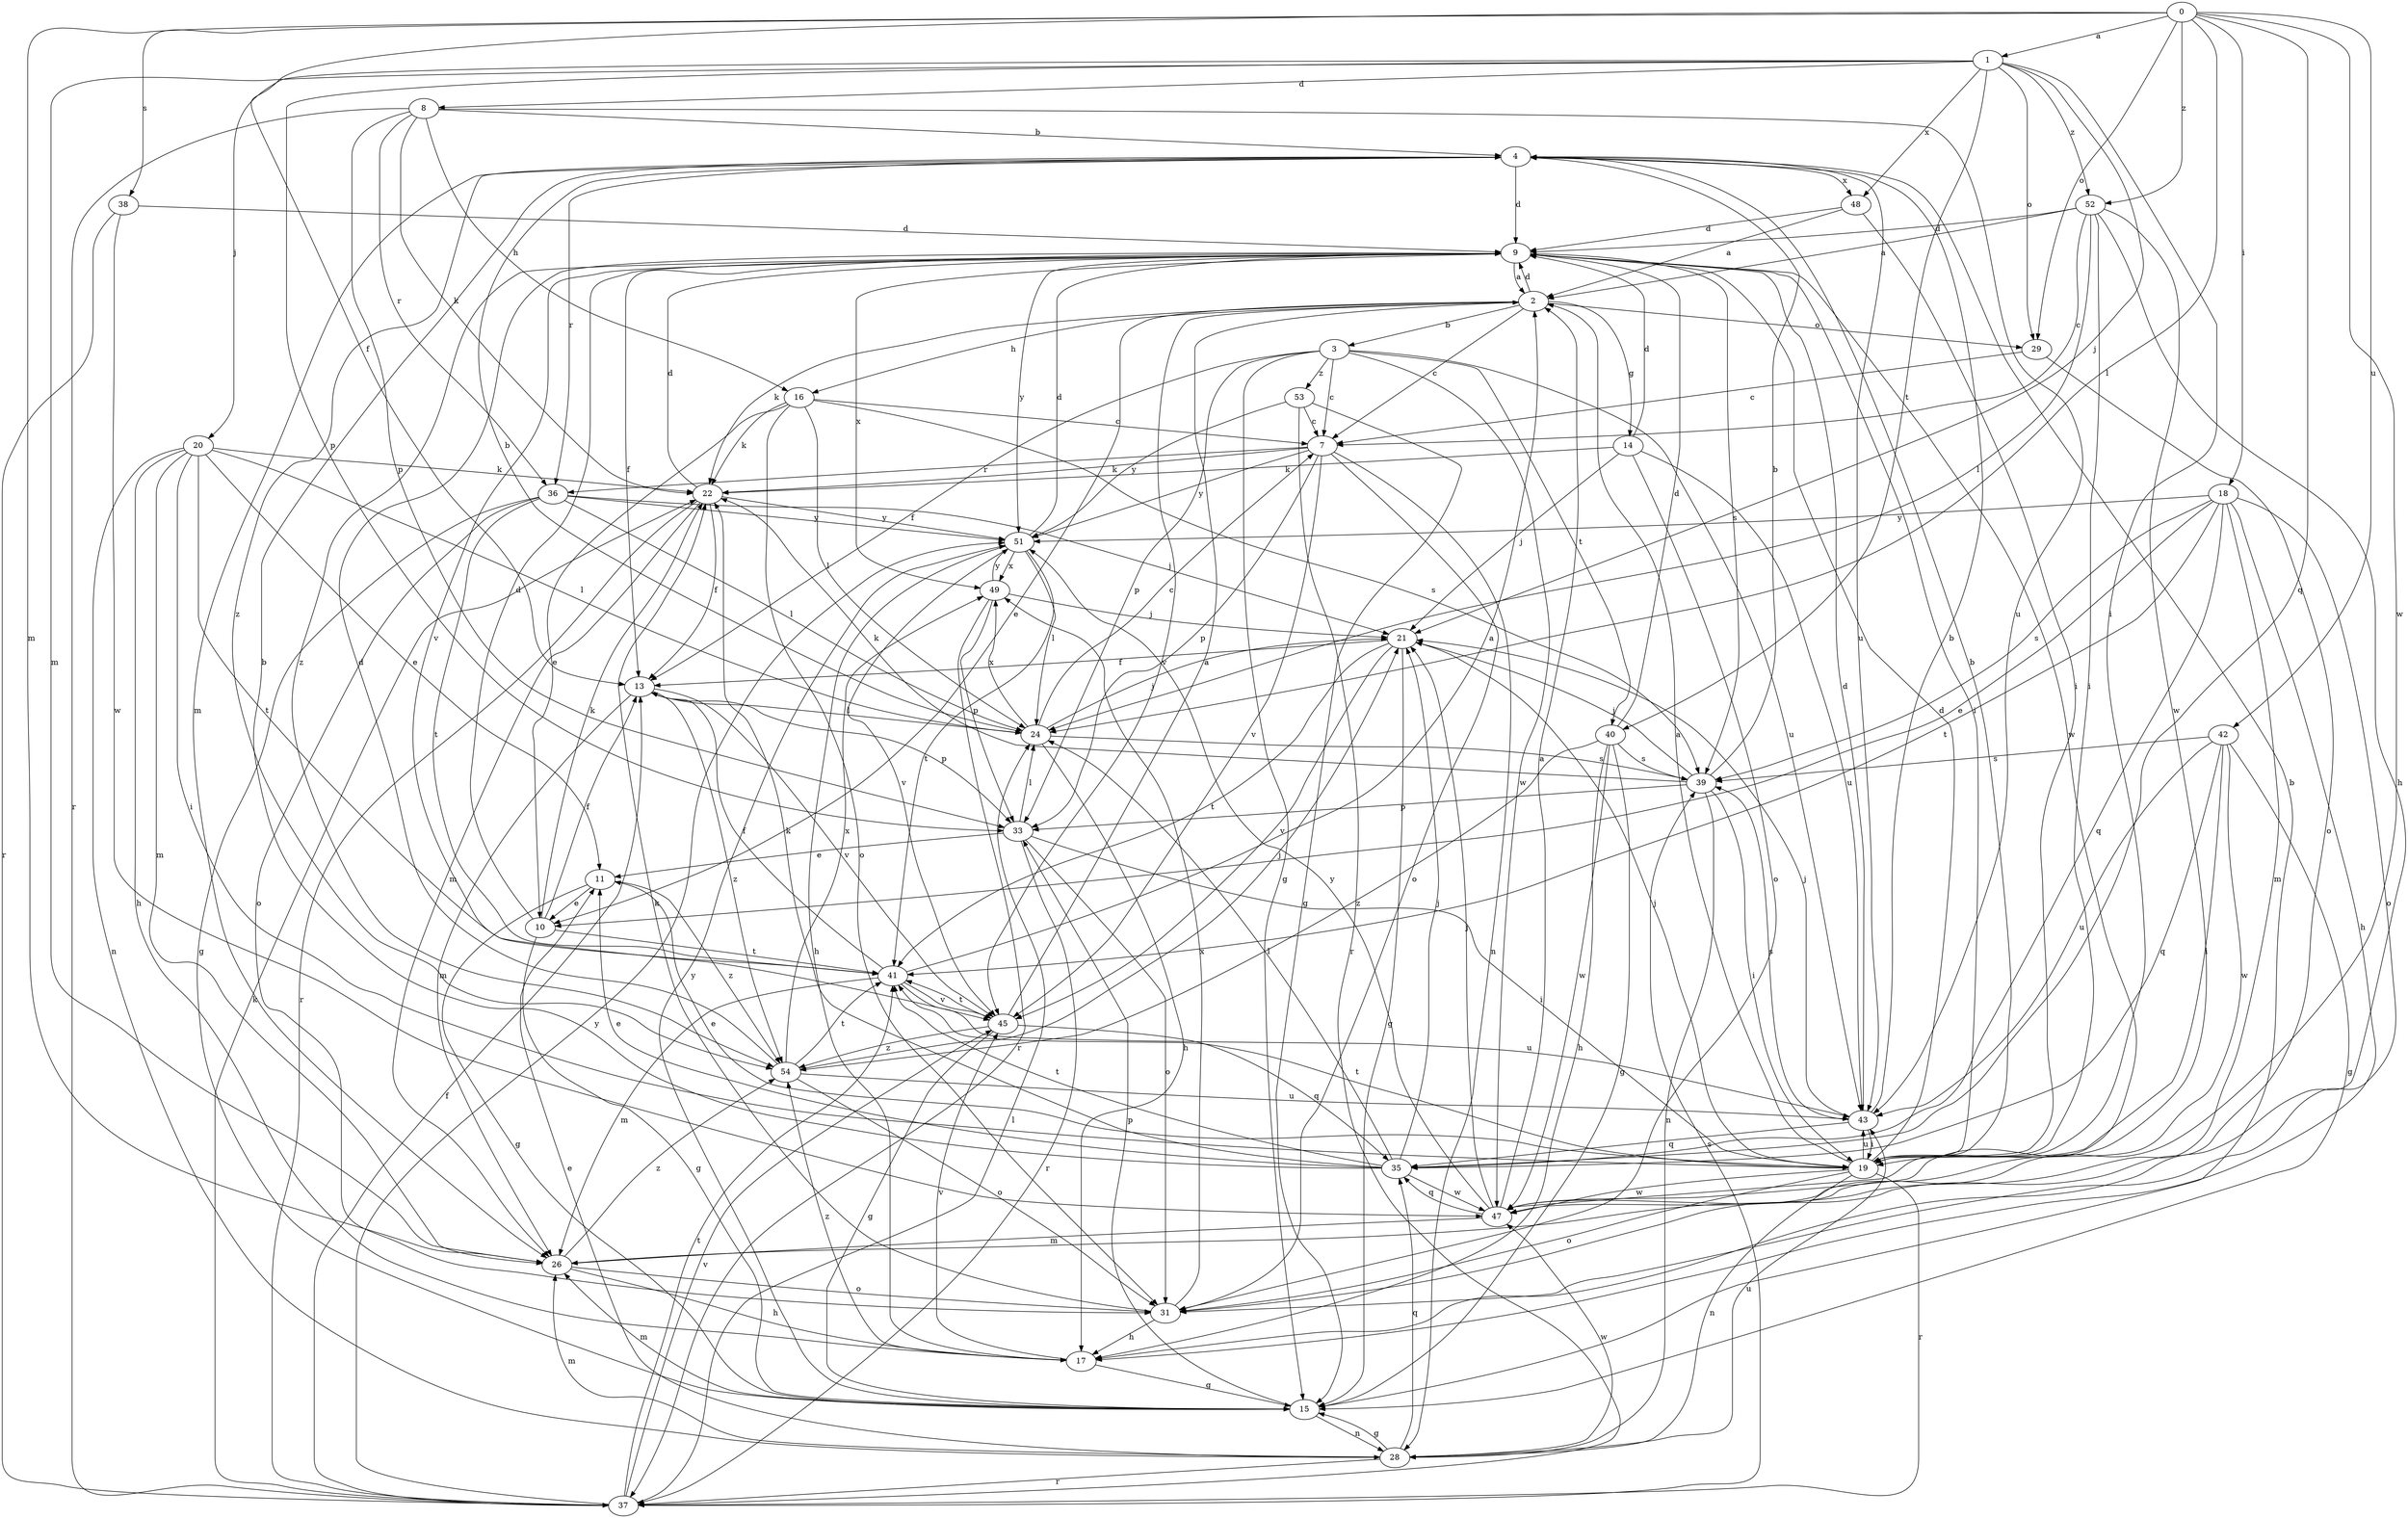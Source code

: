 strict digraph  {
0;
1;
2;
3;
4;
7;
8;
9;
10;
11;
13;
14;
15;
16;
17;
18;
19;
20;
21;
22;
24;
26;
28;
29;
31;
33;
35;
36;
37;
38;
39;
40;
41;
42;
43;
45;
47;
48;
49;
51;
52;
53;
54;
0 -> 1  [label=a];
0 -> 13  [label=f];
0 -> 18  [label=i];
0 -> 24  [label=l];
0 -> 26  [label=m];
0 -> 29  [label=o];
0 -> 35  [label=q];
0 -> 38  [label=s];
0 -> 42  [label=u];
0 -> 47  [label=w];
0 -> 52  [label=z];
1 -> 8  [label=d];
1 -> 19  [label=i];
1 -> 20  [label=j];
1 -> 21  [label=j];
1 -> 26  [label=m];
1 -> 29  [label=o];
1 -> 33  [label=p];
1 -> 40  [label=t];
1 -> 48  [label=x];
1 -> 52  [label=z];
2 -> 3  [label=b];
2 -> 7  [label=c];
2 -> 9  [label=d];
2 -> 10  [label=e];
2 -> 14  [label=g];
2 -> 16  [label=h];
2 -> 22  [label=k];
2 -> 29  [label=o];
2 -> 45  [label=v];
3 -> 7  [label=c];
3 -> 13  [label=f];
3 -> 15  [label=g];
3 -> 33  [label=p];
3 -> 40  [label=t];
3 -> 43  [label=u];
3 -> 47  [label=w];
3 -> 53  [label=z];
4 -> 9  [label=d];
4 -> 26  [label=m];
4 -> 36  [label=r];
4 -> 43  [label=u];
4 -> 48  [label=x];
4 -> 54  [label=z];
7 -> 22  [label=k];
7 -> 28  [label=n];
7 -> 31  [label=o];
7 -> 33  [label=p];
7 -> 36  [label=r];
7 -> 45  [label=v];
7 -> 51  [label=y];
8 -> 4  [label=b];
8 -> 16  [label=h];
8 -> 22  [label=k];
8 -> 33  [label=p];
8 -> 36  [label=r];
8 -> 37  [label=r];
8 -> 43  [label=u];
9 -> 2  [label=a];
9 -> 13  [label=f];
9 -> 19  [label=i];
9 -> 39  [label=s];
9 -> 45  [label=v];
9 -> 47  [label=w];
9 -> 49  [label=x];
9 -> 51  [label=y];
9 -> 54  [label=z];
10 -> 9  [label=d];
10 -> 13  [label=f];
10 -> 15  [label=g];
10 -> 22  [label=k];
10 -> 41  [label=t];
11 -> 10  [label=e];
11 -> 15  [label=g];
11 -> 54  [label=z];
13 -> 24  [label=l];
13 -> 26  [label=m];
13 -> 33  [label=p];
13 -> 45  [label=v];
13 -> 54  [label=z];
14 -> 9  [label=d];
14 -> 21  [label=j];
14 -> 22  [label=k];
14 -> 31  [label=o];
14 -> 43  [label=u];
15 -> 4  [label=b];
15 -> 26  [label=m];
15 -> 28  [label=n];
15 -> 33  [label=p];
15 -> 51  [label=y];
16 -> 7  [label=c];
16 -> 10  [label=e];
16 -> 22  [label=k];
16 -> 24  [label=l];
16 -> 31  [label=o];
16 -> 39  [label=s];
17 -> 15  [label=g];
17 -> 45  [label=v];
17 -> 54  [label=z];
18 -> 10  [label=e];
18 -> 17  [label=h];
18 -> 26  [label=m];
18 -> 31  [label=o];
18 -> 35  [label=q];
18 -> 39  [label=s];
18 -> 41  [label=t];
18 -> 51  [label=y];
19 -> 2  [label=a];
19 -> 4  [label=b];
19 -> 9  [label=d];
19 -> 11  [label=e];
19 -> 21  [label=j];
19 -> 28  [label=n];
19 -> 31  [label=o];
19 -> 37  [label=r];
19 -> 41  [label=t];
19 -> 43  [label=u];
19 -> 47  [label=w];
20 -> 11  [label=e];
20 -> 17  [label=h];
20 -> 19  [label=i];
20 -> 22  [label=k];
20 -> 24  [label=l];
20 -> 26  [label=m];
20 -> 28  [label=n];
20 -> 41  [label=t];
21 -> 13  [label=f];
21 -> 15  [label=g];
21 -> 41  [label=t];
21 -> 45  [label=v];
22 -> 9  [label=d];
22 -> 13  [label=f];
22 -> 26  [label=m];
22 -> 37  [label=r];
22 -> 51  [label=y];
24 -> 4  [label=b];
24 -> 7  [label=c];
24 -> 17  [label=h];
24 -> 21  [label=j];
24 -> 39  [label=s];
24 -> 49  [label=x];
26 -> 17  [label=h];
26 -> 31  [label=o];
26 -> 54  [label=z];
28 -> 11  [label=e];
28 -> 15  [label=g];
28 -> 26  [label=m];
28 -> 35  [label=q];
28 -> 37  [label=r];
28 -> 43  [label=u];
28 -> 47  [label=w];
29 -> 7  [label=c];
29 -> 31  [label=o];
31 -> 17  [label=h];
31 -> 22  [label=k];
31 -> 49  [label=x];
33 -> 11  [label=e];
33 -> 19  [label=i];
33 -> 24  [label=l];
33 -> 31  [label=o];
33 -> 37  [label=r];
35 -> 4  [label=b];
35 -> 11  [label=e];
35 -> 21  [label=j];
35 -> 22  [label=k];
35 -> 24  [label=l];
35 -> 41  [label=t];
35 -> 47  [label=w];
36 -> 15  [label=g];
36 -> 21  [label=j];
36 -> 24  [label=l];
36 -> 31  [label=o];
36 -> 41  [label=t];
36 -> 51  [label=y];
37 -> 13  [label=f];
37 -> 22  [label=k];
37 -> 24  [label=l];
37 -> 39  [label=s];
37 -> 41  [label=t];
37 -> 45  [label=v];
37 -> 51  [label=y];
38 -> 9  [label=d];
38 -> 37  [label=r];
38 -> 47  [label=w];
39 -> 4  [label=b];
39 -> 19  [label=i];
39 -> 21  [label=j];
39 -> 22  [label=k];
39 -> 28  [label=n];
39 -> 33  [label=p];
40 -> 9  [label=d];
40 -> 15  [label=g];
40 -> 17  [label=h];
40 -> 39  [label=s];
40 -> 47  [label=w];
40 -> 54  [label=z];
41 -> 2  [label=a];
41 -> 13  [label=f];
41 -> 26  [label=m];
41 -> 43  [label=u];
41 -> 45  [label=v];
42 -> 15  [label=g];
42 -> 19  [label=i];
42 -> 35  [label=q];
42 -> 39  [label=s];
42 -> 43  [label=u];
42 -> 47  [label=w];
43 -> 4  [label=b];
43 -> 9  [label=d];
43 -> 19  [label=i];
43 -> 21  [label=j];
43 -> 35  [label=q];
43 -> 39  [label=s];
45 -> 2  [label=a];
45 -> 15  [label=g];
45 -> 35  [label=q];
45 -> 41  [label=t];
45 -> 54  [label=z];
47 -> 2  [label=a];
47 -> 21  [label=j];
47 -> 26  [label=m];
47 -> 35  [label=q];
47 -> 51  [label=y];
48 -> 2  [label=a];
48 -> 9  [label=d];
48 -> 19  [label=i];
49 -> 21  [label=j];
49 -> 33  [label=p];
49 -> 37  [label=r];
49 -> 51  [label=y];
51 -> 9  [label=d];
51 -> 17  [label=h];
51 -> 24  [label=l];
51 -> 41  [label=t];
51 -> 45  [label=v];
51 -> 49  [label=x];
52 -> 2  [label=a];
52 -> 7  [label=c];
52 -> 9  [label=d];
52 -> 17  [label=h];
52 -> 19  [label=i];
52 -> 24  [label=l];
52 -> 47  [label=w];
53 -> 7  [label=c];
53 -> 15  [label=g];
53 -> 37  [label=r];
53 -> 51  [label=y];
54 -> 9  [label=d];
54 -> 21  [label=j];
54 -> 31  [label=o];
54 -> 41  [label=t];
54 -> 43  [label=u];
54 -> 49  [label=x];
}
